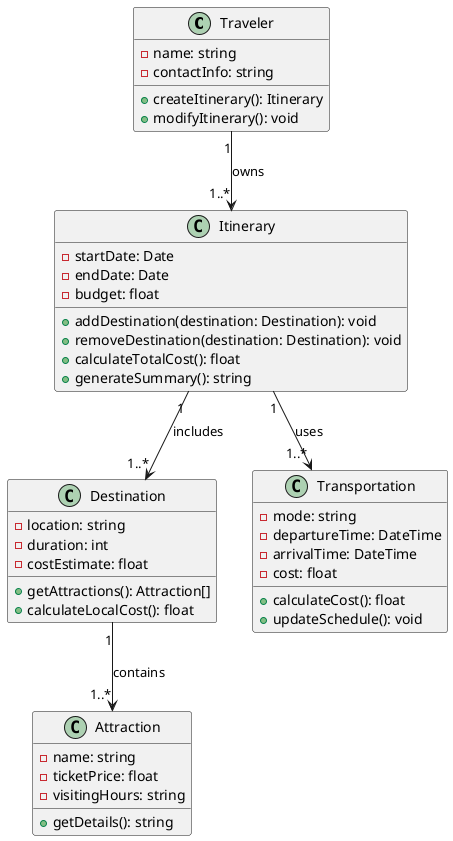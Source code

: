 ```plantuml
@startuml
    class Traveler {
        - name: string
        - contactInfo: string
        + createItinerary(): Itinerary
        + modifyItinerary(): void
    }

    class Itinerary {
        - startDate: Date
        - endDate: Date
        - budget: float
        + addDestination(destination: Destination): void
        + removeDestination(destination: Destination): void
        + calculateTotalCost(): float
        + generateSummary(): string
    }

    class Destination {
        - location: string
        - duration: int
        - costEstimate: float
        + getAttractions(): Attraction[]
        + calculateLocalCost(): float
    }

    class Transportation {
        - mode: string
        - departureTime: DateTime
        - arrivalTime: DateTime
        - cost: float
        + calculateCost(): float
        + updateSchedule(): void
    }

    class Attraction {
        - name: string
        - ticketPrice: float
        - visitingHours: string
        + getDetails(): string
    }

    Traveler "1" --> "1..*" Itinerary : owns
    Itinerary "1" --> "1..*" Destination : includes
    Itinerary "1" --> "1..*" Transportation : uses
    Destination "1" --> "1..*" Attraction : contains
@enduml
